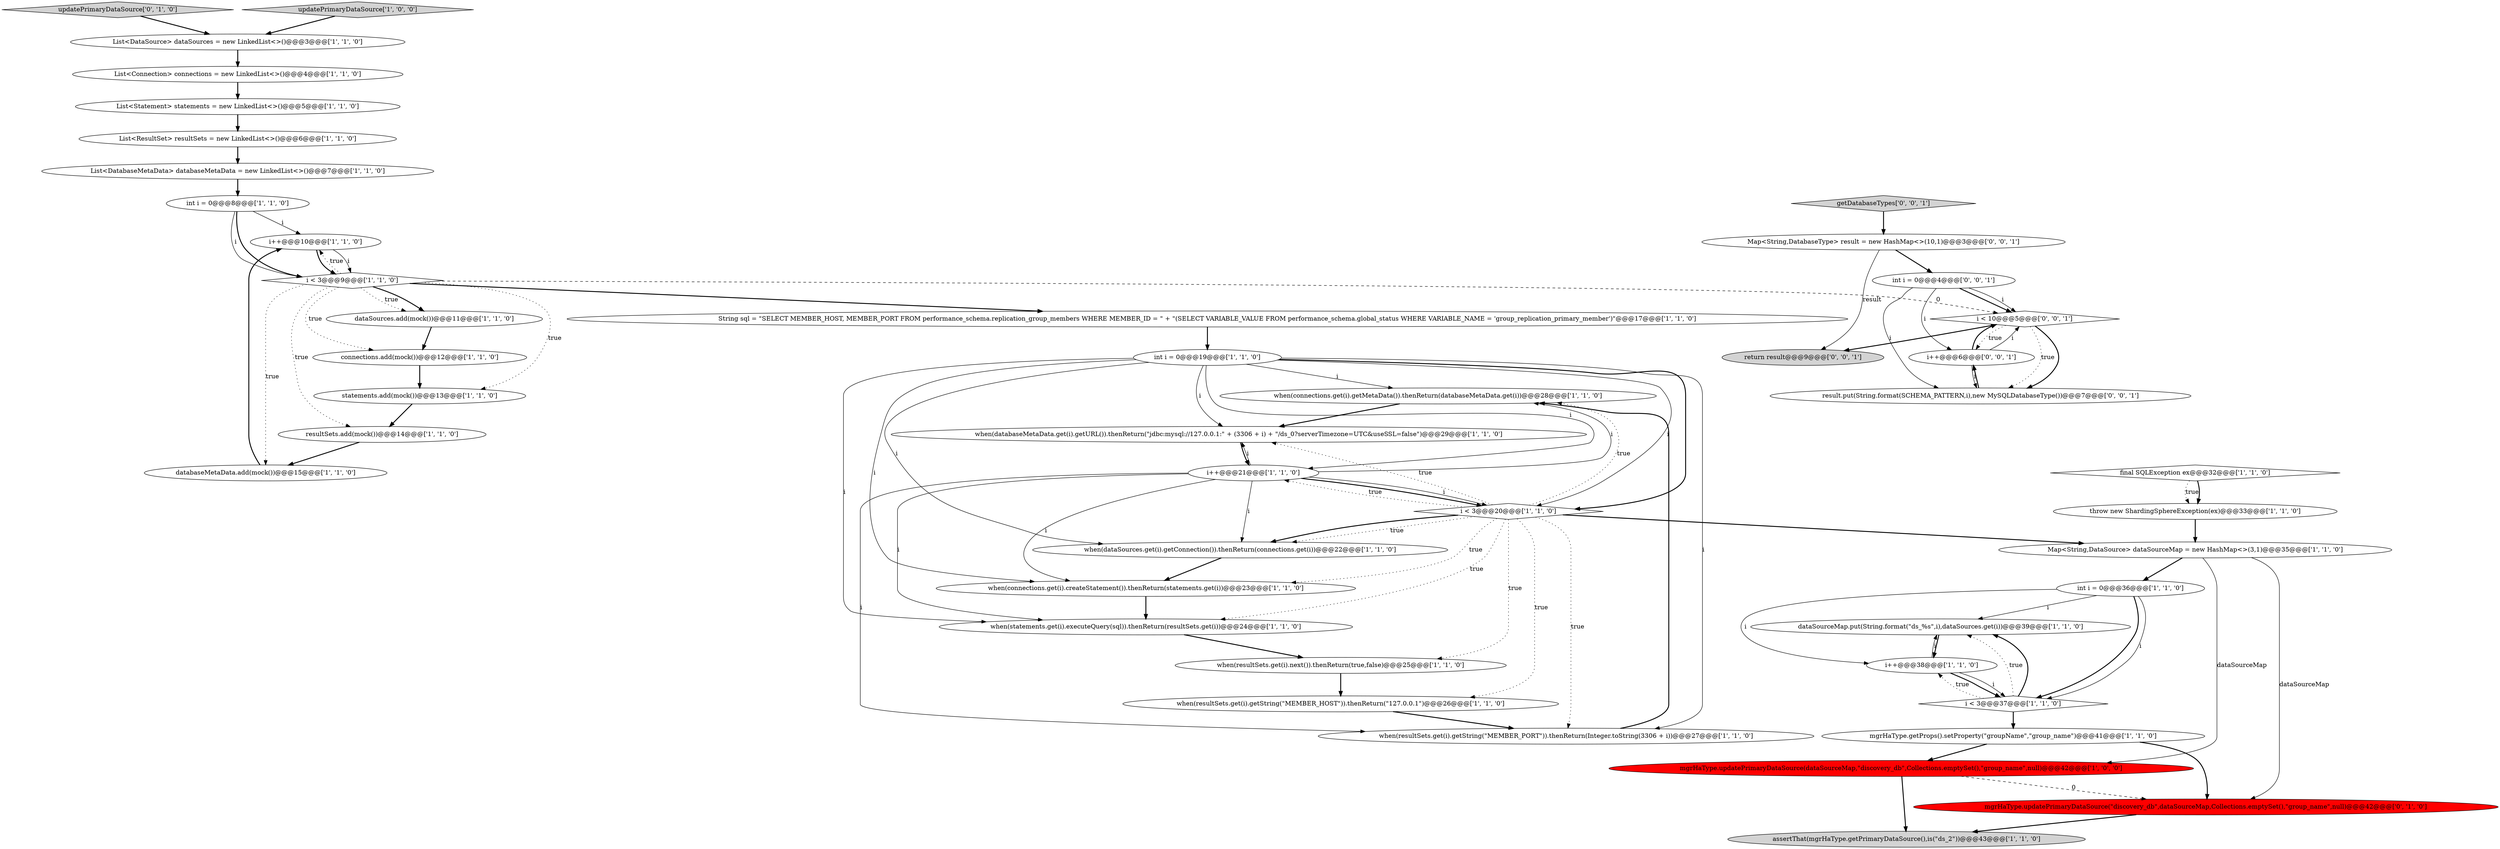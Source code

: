 digraph {
23 [style = filled, label = "i++@@@10@@@['1', '1', '0']", fillcolor = white, shape = ellipse image = "AAA0AAABBB1BBB"];
8 [style = filled, label = "connections.add(mock())@@@12@@@['1', '1', '0']", fillcolor = white, shape = ellipse image = "AAA0AAABBB1BBB"];
16 [style = filled, label = "when(connections.get(i).getMetaData()).thenReturn(databaseMetaData.get(i))@@@28@@@['1', '1', '0']", fillcolor = white, shape = ellipse image = "AAA0AAABBB1BBB"];
38 [style = filled, label = "Map<String,DatabaseType> result = new HashMap<>(10,1)@@@3@@@['0', '0', '1']", fillcolor = white, shape = ellipse image = "AAA0AAABBB3BBB"];
11 [style = filled, label = "when(databaseMetaData.get(i).getURL()).thenReturn(\"jdbc:mysql://127.0.0.1:\" + (3306 + i) + \"/ds_0?serverTimezone=UTC&useSSL=false\")@@@29@@@['1', '1', '0']", fillcolor = white, shape = ellipse image = "AAA0AAABBB1BBB"];
24 [style = filled, label = "throw new ShardingSphereException(ex)@@@33@@@['1', '1', '0']", fillcolor = white, shape = ellipse image = "AAA0AAABBB1BBB"];
19 [style = filled, label = "dataSourceMap.put(String.format(\"ds_%s\",i),dataSources.get(i))@@@39@@@['1', '1', '0']", fillcolor = white, shape = ellipse image = "AAA0AAABBB1BBB"];
15 [style = filled, label = "List<Statement> statements = new LinkedList<>()@@@5@@@['1', '1', '0']", fillcolor = white, shape = ellipse image = "AAA0AAABBB1BBB"];
14 [style = filled, label = "i < 3@@@37@@@['1', '1', '0']", fillcolor = white, shape = diamond image = "AAA0AAABBB1BBB"];
21 [style = filled, label = "int i = 0@@@19@@@['1', '1', '0']", fillcolor = white, shape = ellipse image = "AAA0AAABBB1BBB"];
26 [style = filled, label = "List<DataSource> dataSources = new LinkedList<>()@@@3@@@['1', '1', '0']", fillcolor = white, shape = ellipse image = "AAA0AAABBB1BBB"];
37 [style = filled, label = "updatePrimaryDataSource['0', '1', '0']", fillcolor = lightgray, shape = diamond image = "AAA0AAABBB2BBB"];
22 [style = filled, label = "when(resultSets.get(i).getString(\"MEMBER_HOST\")).thenReturn(\"127.0.0.1\")@@@26@@@['1', '1', '0']", fillcolor = white, shape = ellipse image = "AAA0AAABBB1BBB"];
4 [style = filled, label = "final SQLException ex@@@32@@@['1', '1', '0']", fillcolor = white, shape = diamond image = "AAA0AAABBB1BBB"];
20 [style = filled, label = "resultSets.add(mock())@@@14@@@['1', '1', '0']", fillcolor = white, shape = ellipse image = "AAA0AAABBB1BBB"];
34 [style = filled, label = "String sql = \"SELECT MEMBER_HOST, MEMBER_PORT FROM performance_schema.replication_group_members WHERE MEMBER_ID = \" + \"(SELECT VARIABLE_VALUE FROM performance_schema.global_status WHERE VARIABLE_NAME = 'group_replication_primary_member')\"@@@17@@@['1', '1', '0']", fillcolor = white, shape = ellipse image = "AAA0AAABBB1BBB"];
12 [style = filled, label = "when(statements.get(i).executeQuery(sql)).thenReturn(resultSets.get(i))@@@24@@@['1', '1', '0']", fillcolor = white, shape = ellipse image = "AAA0AAABBB1BBB"];
36 [style = filled, label = "mgrHaType.updatePrimaryDataSource(\"discovery_db\",dataSourceMap,Collections.emptySet(),\"group_name\",null)@@@42@@@['0', '1', '0']", fillcolor = red, shape = ellipse image = "AAA1AAABBB2BBB"];
30 [style = filled, label = "List<Connection> connections = new LinkedList<>()@@@4@@@['1', '1', '0']", fillcolor = white, shape = ellipse image = "AAA0AAABBB1BBB"];
18 [style = filled, label = "when(resultSets.get(i).getString(\"MEMBER_PORT\")).thenReturn(Integer.toString(3306 + i))@@@27@@@['1', '1', '0']", fillcolor = white, shape = ellipse image = "AAA0AAABBB1BBB"];
1 [style = filled, label = "statements.add(mock())@@@13@@@['1', '1', '0']", fillcolor = white, shape = ellipse image = "AAA0AAABBB1BBB"];
10 [style = filled, label = "when(connections.get(i).createStatement()).thenReturn(statements.get(i))@@@23@@@['1', '1', '0']", fillcolor = white, shape = ellipse image = "AAA0AAABBB1BBB"];
27 [style = filled, label = "dataSources.add(mock())@@@11@@@['1', '1', '0']", fillcolor = white, shape = ellipse image = "AAA0AAABBB1BBB"];
44 [style = filled, label = "i < 10@@@5@@@['0', '0', '1']", fillcolor = white, shape = diamond image = "AAA0AAABBB3BBB"];
5 [style = filled, label = "Map<String,DataSource> dataSourceMap = new HashMap<>(3,1)@@@35@@@['1', '1', '0']", fillcolor = white, shape = ellipse image = "AAA0AAABBB1BBB"];
9 [style = filled, label = "when(resultSets.get(i).next()).thenReturn(true,false)@@@25@@@['1', '1', '0']", fillcolor = white, shape = ellipse image = "AAA0AAABBB1BBB"];
25 [style = filled, label = "when(dataSources.get(i).getConnection()).thenReturn(connections.get(i))@@@22@@@['1', '1', '0']", fillcolor = white, shape = ellipse image = "AAA0AAABBB1BBB"];
29 [style = filled, label = "mgrHaType.getProps().setProperty(\"groupName\",\"group_name\")@@@41@@@['1', '1', '0']", fillcolor = white, shape = ellipse image = "AAA0AAABBB1BBB"];
3 [style = filled, label = "updatePrimaryDataSource['1', '0', '0']", fillcolor = lightgray, shape = diamond image = "AAA0AAABBB1BBB"];
43 [style = filled, label = "int i = 0@@@4@@@['0', '0', '1']", fillcolor = white, shape = ellipse image = "AAA0AAABBB3BBB"];
31 [style = filled, label = "int i = 0@@@8@@@['1', '1', '0']", fillcolor = white, shape = ellipse image = "AAA0AAABBB1BBB"];
7 [style = filled, label = "int i = 0@@@36@@@['1', '1', '0']", fillcolor = white, shape = ellipse image = "AAA0AAABBB1BBB"];
0 [style = filled, label = "List<ResultSet> resultSets = new LinkedList<>()@@@6@@@['1', '1', '0']", fillcolor = white, shape = ellipse image = "AAA0AAABBB1BBB"];
13 [style = filled, label = "List<DatabaseMetaData> databaseMetaData = new LinkedList<>()@@@7@@@['1', '1', '0']", fillcolor = white, shape = ellipse image = "AAA0AAABBB1BBB"];
39 [style = filled, label = "return result@@@9@@@['0', '0', '1']", fillcolor = lightgray, shape = ellipse image = "AAA0AAABBB3BBB"];
41 [style = filled, label = "i++@@@6@@@['0', '0', '1']", fillcolor = white, shape = ellipse image = "AAA0AAABBB3BBB"];
42 [style = filled, label = "getDatabaseTypes['0', '0', '1']", fillcolor = lightgray, shape = diamond image = "AAA0AAABBB3BBB"];
40 [style = filled, label = "result.put(String.format(SCHEMA_PATTERN,i),new MySQLDatabaseType())@@@7@@@['0', '0', '1']", fillcolor = white, shape = ellipse image = "AAA0AAABBB3BBB"];
28 [style = filled, label = "mgrHaType.updatePrimaryDataSource(dataSourceMap,\"discovery_db\",Collections.emptySet(),\"group_name\",null)@@@42@@@['1', '0', '0']", fillcolor = red, shape = ellipse image = "AAA1AAABBB1BBB"];
33 [style = filled, label = "databaseMetaData.add(mock())@@@15@@@['1', '1', '0']", fillcolor = white, shape = ellipse image = "AAA0AAABBB1BBB"];
32 [style = filled, label = "i++@@@21@@@['1', '1', '0']", fillcolor = white, shape = ellipse image = "AAA0AAABBB1BBB"];
35 [style = filled, label = "assertThat(mgrHaType.getPrimaryDataSource(),is(\"ds_2\"))@@@43@@@['1', '1', '0']", fillcolor = lightgray, shape = ellipse image = "AAA0AAABBB1BBB"];
2 [style = filled, label = "i < 3@@@9@@@['1', '1', '0']", fillcolor = white, shape = diamond image = "AAA0AAABBB1BBB"];
17 [style = filled, label = "i < 3@@@20@@@['1', '1', '0']", fillcolor = white, shape = diamond image = "AAA0AAABBB1BBB"];
6 [style = filled, label = "i++@@@38@@@['1', '1', '0']", fillcolor = white, shape = ellipse image = "AAA0AAABBB1BBB"];
17->25 [style = bold, label=""];
14->19 [style = dotted, label="true"];
5->36 [style = solid, label="dataSourceMap"];
0->13 [style = bold, label=""];
41->40 [style = solid, label="i"];
31->23 [style = solid, label="i"];
1->20 [style = bold, label=""];
2->23 [style = dotted, label="true"];
41->44 [style = solid, label="i"];
12->9 [style = bold, label=""];
7->14 [style = bold, label=""];
8->1 [style = bold, label=""];
10->12 [style = bold, label=""];
28->36 [style = dashed, label="0"];
15->0 [style = bold, label=""];
44->40 [style = dotted, label="true"];
25->10 [style = bold, label=""];
7->6 [style = solid, label="i"];
4->24 [style = dotted, label="true"];
13->31 [style = bold, label=""];
43->44 [style = bold, label=""];
2->8 [style = dotted, label="true"];
32->12 [style = solid, label="i"];
29->36 [style = bold, label=""];
2->20 [style = dotted, label="true"];
17->5 [style = bold, label=""];
37->26 [style = bold, label=""];
6->19 [style = solid, label="i"];
2->34 [style = bold, label=""];
23->2 [style = solid, label="i"];
31->2 [style = bold, label=""];
19->6 [style = bold, label=""];
32->10 [style = solid, label="i"];
7->19 [style = solid, label="i"];
24->5 [style = bold, label=""];
33->23 [style = bold, label=""];
17->16 [style = dotted, label="true"];
28->35 [style = bold, label=""];
22->18 [style = bold, label=""];
32->18 [style = solid, label="i"];
2->27 [style = dotted, label="true"];
2->27 [style = bold, label=""];
5->7 [style = bold, label=""];
32->25 [style = solid, label="i"];
21->10 [style = solid, label="i"];
36->35 [style = bold, label=""];
27->8 [style = bold, label=""];
32->17 [style = bold, label=""];
42->38 [style = bold, label=""];
30->15 [style = bold, label=""];
21->32 [style = solid, label="i"];
9->22 [style = bold, label=""];
43->44 [style = solid, label="i"];
4->24 [style = bold, label=""];
17->18 [style = dotted, label="true"];
3->26 [style = bold, label=""];
14->19 [style = bold, label=""];
11->32 [style = bold, label=""];
43->40 [style = solid, label="i"];
21->25 [style = solid, label="i"];
21->12 [style = solid, label="i"];
17->25 [style = dotted, label="true"];
17->12 [style = dotted, label="true"];
21->18 [style = solid, label="i"];
14->29 [style = bold, label=""];
38->39 [style = solid, label="result"];
17->22 [style = dotted, label="true"];
23->2 [style = bold, label=""];
6->14 [style = solid, label="i"];
32->11 [style = solid, label="i"];
34->21 [style = bold, label=""];
38->43 [style = bold, label=""];
7->14 [style = solid, label="i"];
17->11 [style = dotted, label="true"];
18->16 [style = bold, label=""];
14->6 [style = dotted, label="true"];
21->17 [style = solid, label="i"];
32->16 [style = solid, label="i"];
16->11 [style = bold, label=""];
5->28 [style = solid, label="dataSourceMap"];
44->40 [style = bold, label=""];
44->39 [style = bold, label=""];
43->41 [style = solid, label="i"];
17->32 [style = dotted, label="true"];
20->33 [style = bold, label=""];
26->30 [style = bold, label=""];
29->28 [style = bold, label=""];
6->14 [style = bold, label=""];
31->2 [style = solid, label="i"];
17->10 [style = dotted, label="true"];
2->33 [style = dotted, label="true"];
2->1 [style = dotted, label="true"];
32->17 [style = solid, label="i"];
17->9 [style = dotted, label="true"];
40->41 [style = bold, label=""];
41->44 [style = bold, label=""];
21->17 [style = bold, label=""];
21->11 [style = solid, label="i"];
21->16 [style = solid, label="i"];
44->41 [style = dotted, label="true"];
2->44 [style = dashed, label="0"];
}
